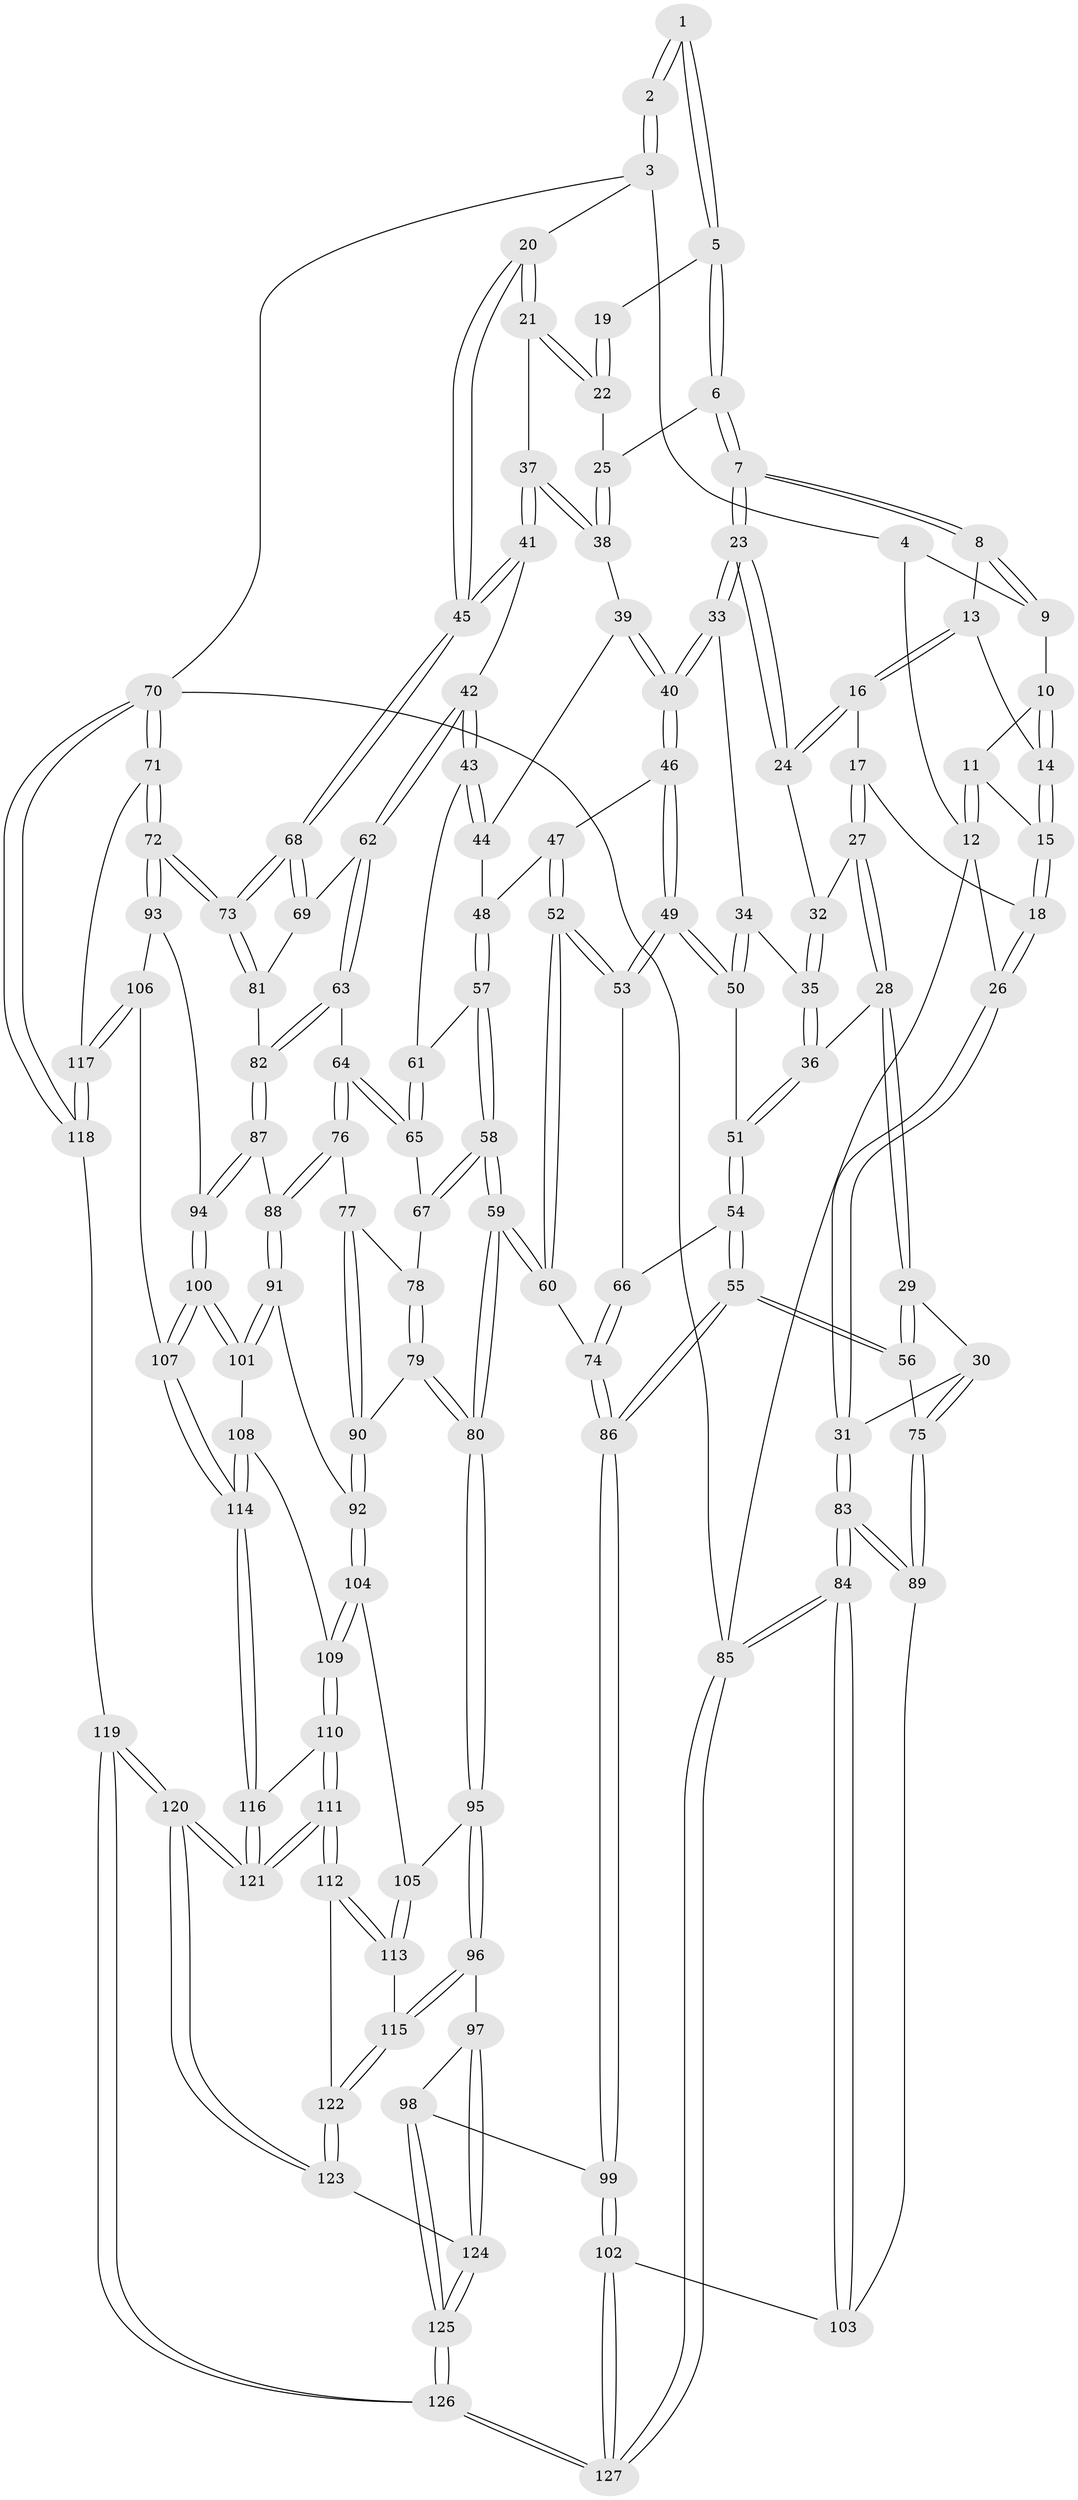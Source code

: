 // Generated by graph-tools (version 1.1) at 2025/27/03/15/25 16:27:56]
// undirected, 127 vertices, 314 edges
graph export_dot {
graph [start="1"]
  node [color=gray90,style=filled];
  1 [pos="+0.5703432407628481+0"];
  2 [pos="+1+0"];
  3 [pos="+1+0"];
  4 [pos="+0.21153402830267737+0"];
  5 [pos="+0.5274178468598979+0.10196720443564"];
  6 [pos="+0.4759380453660592+0.1891951118891529"];
  7 [pos="+0.46661667484505615+0.19539407824339877"];
  8 [pos="+0.3772788200167769+0.10213254978270882"];
  9 [pos="+0.21182501185141056+0"];
  10 [pos="+0.18342693226378193+0"];
  11 [pos="+0.12134011759976618+0"];
  12 [pos="+0+0.23804697699065783"];
  13 [pos="+0.24371903444291845+0.11915017303658682"];
  14 [pos="+0.22625184404886106+0.10374004496023972"];
  15 [pos="+0.1087663204292215+0.17059236215888904"];
  16 [pos="+0.2428313498340546+0.21442190228167865"];
  17 [pos="+0.20049450287687318+0.2358382550664492"];
  18 [pos="+0.10699209763695283+0.17502265775641043"];
  19 [pos="+0.7613793531157943+0.07917511156434283"];
  20 [pos="+1+0.13908493946516462"];
  21 [pos="+1+0.19460269467135205"];
  22 [pos="+0.7402274933164853+0.21090138437927958"];
  23 [pos="+0.4639750228617597+0.20145676541062787"];
  24 [pos="+0.36936052162115146+0.21916490844566588"];
  25 [pos="+0.7256292031180017+0.23770712109708425"];
  26 [pos="+0+0.29425999887594106"];
  27 [pos="+0.1996531053483204+0.27443537186834915"];
  28 [pos="+0.18718070044635077+0.3954947830124249"];
  29 [pos="+0.18078703730162818+0.3981090862985525"];
  30 [pos="+0+0.4037287689722604"];
  31 [pos="+0+0.3680159542017094"];
  32 [pos="+0.2990287075573126+0.2909552566512832"];
  33 [pos="+0.46886152646960305+0.3180023610000704"];
  34 [pos="+0.35757525287053543+0.3726551866906479"];
  35 [pos="+0.23994034075088608+0.3873300523321827"];
  36 [pos="+0.20657546924320952+0.3994039982657521"];
  37 [pos="+0.7794524322897632+0.31204338791003267"];
  38 [pos="+0.7380572278661742+0.281812371191762"];
  39 [pos="+0.6961363612655779+0.32944588765476107"];
  40 [pos="+0.46911380384092183+0.31845050910438594"];
  41 [pos="+0.8411856246430728+0.4239304905390258"];
  42 [pos="+0.8276590926643254+0.45996532767974097"];
  43 [pos="+0.7630952239323511+0.46707634274280346"];
  44 [pos="+0.6635706692678521+0.40720377398350954"];
  45 [pos="+1+0.24777261799367475"];
  46 [pos="+0.48275107265769723+0.35432780499084376"];
  47 [pos="+0.5508009269263722+0.41570310293182217"];
  48 [pos="+0.5927302685782486+0.4411747574425691"];
  49 [pos="+0.4162887082643923+0.510083996883783"];
  50 [pos="+0.3449225630490791+0.47982595896356484"];
  51 [pos="+0.2830497615900417+0.4905099755642402"];
  52 [pos="+0.46609222202276596+0.59707030160737"];
  53 [pos="+0.4179630024490425+0.5191719494691052"];
  54 [pos="+0.28227776845292685+0.5714820464829502"];
  55 [pos="+0.2501580113864164+0.6404320216943864"];
  56 [pos="+0.17670188590843328+0.6295020206566564"];
  57 [pos="+0.6016116484685563+0.47760300285871815"];
  58 [pos="+0.6102296586548754+0.5275725483940049"];
  59 [pos="+0.5142139865331956+0.6472021695519732"];
  60 [pos="+0.46876170981828874+0.6038559817747003"];
  61 [pos="+0.7485153155319711+0.48015331623620744"];
  62 [pos="+0.8469562843023093+0.5128487763997155"];
  63 [pos="+0.8151270889757127+0.5854661037946427"];
  64 [pos="+0.7706186178504559+0.6044956064550648"];
  65 [pos="+0.6976973712929587+0.5344590385375748"];
  66 [pos="+0.3373107958663227+0.556881752055693"];
  67 [pos="+0.6603519580227277+0.5442113859375488"];
  68 [pos="+1+0.5879301865272615"];
  69 [pos="+0.9093401763182539+0.53751446974244"];
  70 [pos="+1+1"];
  71 [pos="+1+0.8487062784718925"];
  72 [pos="+1+0.6975461543835603"];
  73 [pos="+1+0.6754936115375569"];
  74 [pos="+0.3958606719764003+0.6165563282620985"];
  75 [pos="+0.14834695234713743+0.6372191952363465"];
  76 [pos="+0.760080302952951+0.6165229136614372"];
  77 [pos="+0.7247817557420589+0.6359946560763577"];
  78 [pos="+0.6669267846663288+0.56451729276677"];
  79 [pos="+0.6511919513334941+0.6744063780881623"];
  80 [pos="+0.5181250404949251+0.664512001945929"];
  81 [pos="+0.9036359400789162+0.6301313720092745"];
  82 [pos="+0.8552467152821472+0.6528257701013945"];
  83 [pos="+0+0.8654357297999931"];
  84 [pos="+0+0.8760651633110738"];
  85 [pos="+0+1"];
  86 [pos="+0.2645190124644253+0.6549396819381191"];
  87 [pos="+0.8571414758411742+0.6848503617843618"];
  88 [pos="+0.7922347290630735+0.7037244396858799"];
  89 [pos="+0.0636940237371203+0.7194108409706058"];
  90 [pos="+0.6855950266760213+0.6860171788858154"];
  91 [pos="+0.7507983649469177+0.7447711683491085"];
  92 [pos="+0.7142884292292686+0.741938295497602"];
  93 [pos="+0.941473029212758+0.7123019092652417"];
  94 [pos="+0.8783215456469514+0.7092749160760837"];
  95 [pos="+0.4960988268925585+0.7389824051411746"];
  96 [pos="+0.449862128195145+0.7928358876719299"];
  97 [pos="+0.41054077607224715+0.7993695452780465"];
  98 [pos="+0.37160049660420913+0.804640919968727"];
  99 [pos="+0.3290957021134742+0.8066465524512904"];
  100 [pos="+0.8407434768407787+0.8165529107412466"];
  101 [pos="+0.7933845280015517+0.7827720491473821"];
  102 [pos="+0.29978711340830555+0.8364531081920277"];
  103 [pos="+0.28367727543866084+0.8331352235050247"];
  104 [pos="+0.7055926015062408+0.7556689105501877"];
  105 [pos="+0.6283679372446935+0.8005608453838537"];
  106 [pos="+0.8747945584580423+0.8475674443502687"];
  107 [pos="+0.8497711981579847+0.8404876744107638"];
  108 [pos="+0.7300362368533238+0.8400256531088293"];
  109 [pos="+0.7198350773171766+0.8413302805835924"];
  110 [pos="+0.7120799993744906+0.8576873893172496"];
  111 [pos="+0.6613669881619816+0.9035641607468504"];
  112 [pos="+0.6569862006671965+0.898348392367709"];
  113 [pos="+0.6401140352326138+0.8652101382664275"];
  114 [pos="+0.843511777428457+0.8462905779536778"];
  115 [pos="+0.48247391613844737+0.8496522762091085"];
  116 [pos="+0.8044635888346776+0.9016417001980984"];
  117 [pos="+0.9442940626091841+0.8729527686814695"];
  118 [pos="+0.731228566547593+1"];
  119 [pos="+0.7026805010278724+1"];
  120 [pos="+0.6987275176042259+1"];
  121 [pos="+0.6990577858705702+1"];
  122 [pos="+0.49713541645579945+0.8887184859360817"];
  123 [pos="+0.49730641676443066+0.889805474575243"];
  124 [pos="+0.4250459341082303+1"];
  125 [pos="+0.4212097455122523+1"];
  126 [pos="+0.32968394569435844+1"];
  127 [pos="+0.16671418555515544+1"];
  1 -- 2;
  1 -- 2;
  1 -- 5;
  1 -- 5;
  2 -- 3;
  2 -- 3;
  3 -- 4;
  3 -- 20;
  3 -- 70;
  4 -- 9;
  4 -- 12;
  5 -- 6;
  5 -- 6;
  5 -- 19;
  6 -- 7;
  6 -- 7;
  6 -- 25;
  7 -- 8;
  7 -- 8;
  7 -- 23;
  7 -- 23;
  8 -- 9;
  8 -- 9;
  8 -- 13;
  9 -- 10;
  10 -- 11;
  10 -- 14;
  10 -- 14;
  11 -- 12;
  11 -- 12;
  11 -- 15;
  12 -- 26;
  12 -- 85;
  13 -- 14;
  13 -- 16;
  13 -- 16;
  14 -- 15;
  14 -- 15;
  15 -- 18;
  15 -- 18;
  16 -- 17;
  16 -- 24;
  16 -- 24;
  17 -- 18;
  17 -- 27;
  17 -- 27;
  18 -- 26;
  18 -- 26;
  19 -- 22;
  19 -- 22;
  20 -- 21;
  20 -- 21;
  20 -- 45;
  20 -- 45;
  21 -- 22;
  21 -- 22;
  21 -- 37;
  22 -- 25;
  23 -- 24;
  23 -- 24;
  23 -- 33;
  23 -- 33;
  24 -- 32;
  25 -- 38;
  25 -- 38;
  26 -- 31;
  26 -- 31;
  27 -- 28;
  27 -- 28;
  27 -- 32;
  28 -- 29;
  28 -- 29;
  28 -- 36;
  29 -- 30;
  29 -- 56;
  29 -- 56;
  30 -- 31;
  30 -- 75;
  30 -- 75;
  31 -- 83;
  31 -- 83;
  32 -- 35;
  32 -- 35;
  33 -- 34;
  33 -- 40;
  33 -- 40;
  34 -- 35;
  34 -- 50;
  34 -- 50;
  35 -- 36;
  35 -- 36;
  36 -- 51;
  36 -- 51;
  37 -- 38;
  37 -- 38;
  37 -- 41;
  37 -- 41;
  38 -- 39;
  39 -- 40;
  39 -- 40;
  39 -- 44;
  40 -- 46;
  40 -- 46;
  41 -- 42;
  41 -- 45;
  41 -- 45;
  42 -- 43;
  42 -- 43;
  42 -- 62;
  42 -- 62;
  43 -- 44;
  43 -- 44;
  43 -- 61;
  44 -- 48;
  45 -- 68;
  45 -- 68;
  46 -- 47;
  46 -- 49;
  46 -- 49;
  47 -- 48;
  47 -- 52;
  47 -- 52;
  48 -- 57;
  48 -- 57;
  49 -- 50;
  49 -- 50;
  49 -- 53;
  49 -- 53;
  50 -- 51;
  51 -- 54;
  51 -- 54;
  52 -- 53;
  52 -- 53;
  52 -- 60;
  52 -- 60;
  53 -- 66;
  54 -- 55;
  54 -- 55;
  54 -- 66;
  55 -- 56;
  55 -- 56;
  55 -- 86;
  55 -- 86;
  56 -- 75;
  57 -- 58;
  57 -- 58;
  57 -- 61;
  58 -- 59;
  58 -- 59;
  58 -- 67;
  58 -- 67;
  59 -- 60;
  59 -- 60;
  59 -- 80;
  59 -- 80;
  60 -- 74;
  61 -- 65;
  61 -- 65;
  62 -- 63;
  62 -- 63;
  62 -- 69;
  63 -- 64;
  63 -- 82;
  63 -- 82;
  64 -- 65;
  64 -- 65;
  64 -- 76;
  64 -- 76;
  65 -- 67;
  66 -- 74;
  66 -- 74;
  67 -- 78;
  68 -- 69;
  68 -- 69;
  68 -- 73;
  68 -- 73;
  69 -- 81;
  70 -- 71;
  70 -- 71;
  70 -- 118;
  70 -- 118;
  70 -- 85;
  71 -- 72;
  71 -- 72;
  71 -- 117;
  72 -- 73;
  72 -- 73;
  72 -- 93;
  72 -- 93;
  73 -- 81;
  73 -- 81;
  74 -- 86;
  74 -- 86;
  75 -- 89;
  75 -- 89;
  76 -- 77;
  76 -- 88;
  76 -- 88;
  77 -- 78;
  77 -- 90;
  77 -- 90;
  78 -- 79;
  78 -- 79;
  79 -- 80;
  79 -- 80;
  79 -- 90;
  80 -- 95;
  80 -- 95;
  81 -- 82;
  82 -- 87;
  82 -- 87;
  83 -- 84;
  83 -- 84;
  83 -- 89;
  83 -- 89;
  84 -- 85;
  84 -- 85;
  84 -- 103;
  84 -- 103;
  85 -- 127;
  85 -- 127;
  86 -- 99;
  86 -- 99;
  87 -- 88;
  87 -- 94;
  87 -- 94;
  88 -- 91;
  88 -- 91;
  89 -- 103;
  90 -- 92;
  90 -- 92;
  91 -- 92;
  91 -- 101;
  91 -- 101;
  92 -- 104;
  92 -- 104;
  93 -- 94;
  93 -- 106;
  94 -- 100;
  94 -- 100;
  95 -- 96;
  95 -- 96;
  95 -- 105;
  96 -- 97;
  96 -- 115;
  96 -- 115;
  97 -- 98;
  97 -- 124;
  97 -- 124;
  98 -- 99;
  98 -- 125;
  98 -- 125;
  99 -- 102;
  99 -- 102;
  100 -- 101;
  100 -- 101;
  100 -- 107;
  100 -- 107;
  101 -- 108;
  102 -- 103;
  102 -- 127;
  102 -- 127;
  104 -- 105;
  104 -- 109;
  104 -- 109;
  105 -- 113;
  105 -- 113;
  106 -- 107;
  106 -- 117;
  106 -- 117;
  107 -- 114;
  107 -- 114;
  108 -- 109;
  108 -- 114;
  108 -- 114;
  109 -- 110;
  109 -- 110;
  110 -- 111;
  110 -- 111;
  110 -- 116;
  111 -- 112;
  111 -- 112;
  111 -- 121;
  111 -- 121;
  112 -- 113;
  112 -- 113;
  112 -- 122;
  113 -- 115;
  114 -- 116;
  114 -- 116;
  115 -- 122;
  115 -- 122;
  116 -- 121;
  116 -- 121;
  117 -- 118;
  117 -- 118;
  118 -- 119;
  119 -- 120;
  119 -- 120;
  119 -- 126;
  119 -- 126;
  120 -- 121;
  120 -- 121;
  120 -- 123;
  120 -- 123;
  122 -- 123;
  122 -- 123;
  123 -- 124;
  124 -- 125;
  124 -- 125;
  125 -- 126;
  125 -- 126;
  126 -- 127;
  126 -- 127;
}
